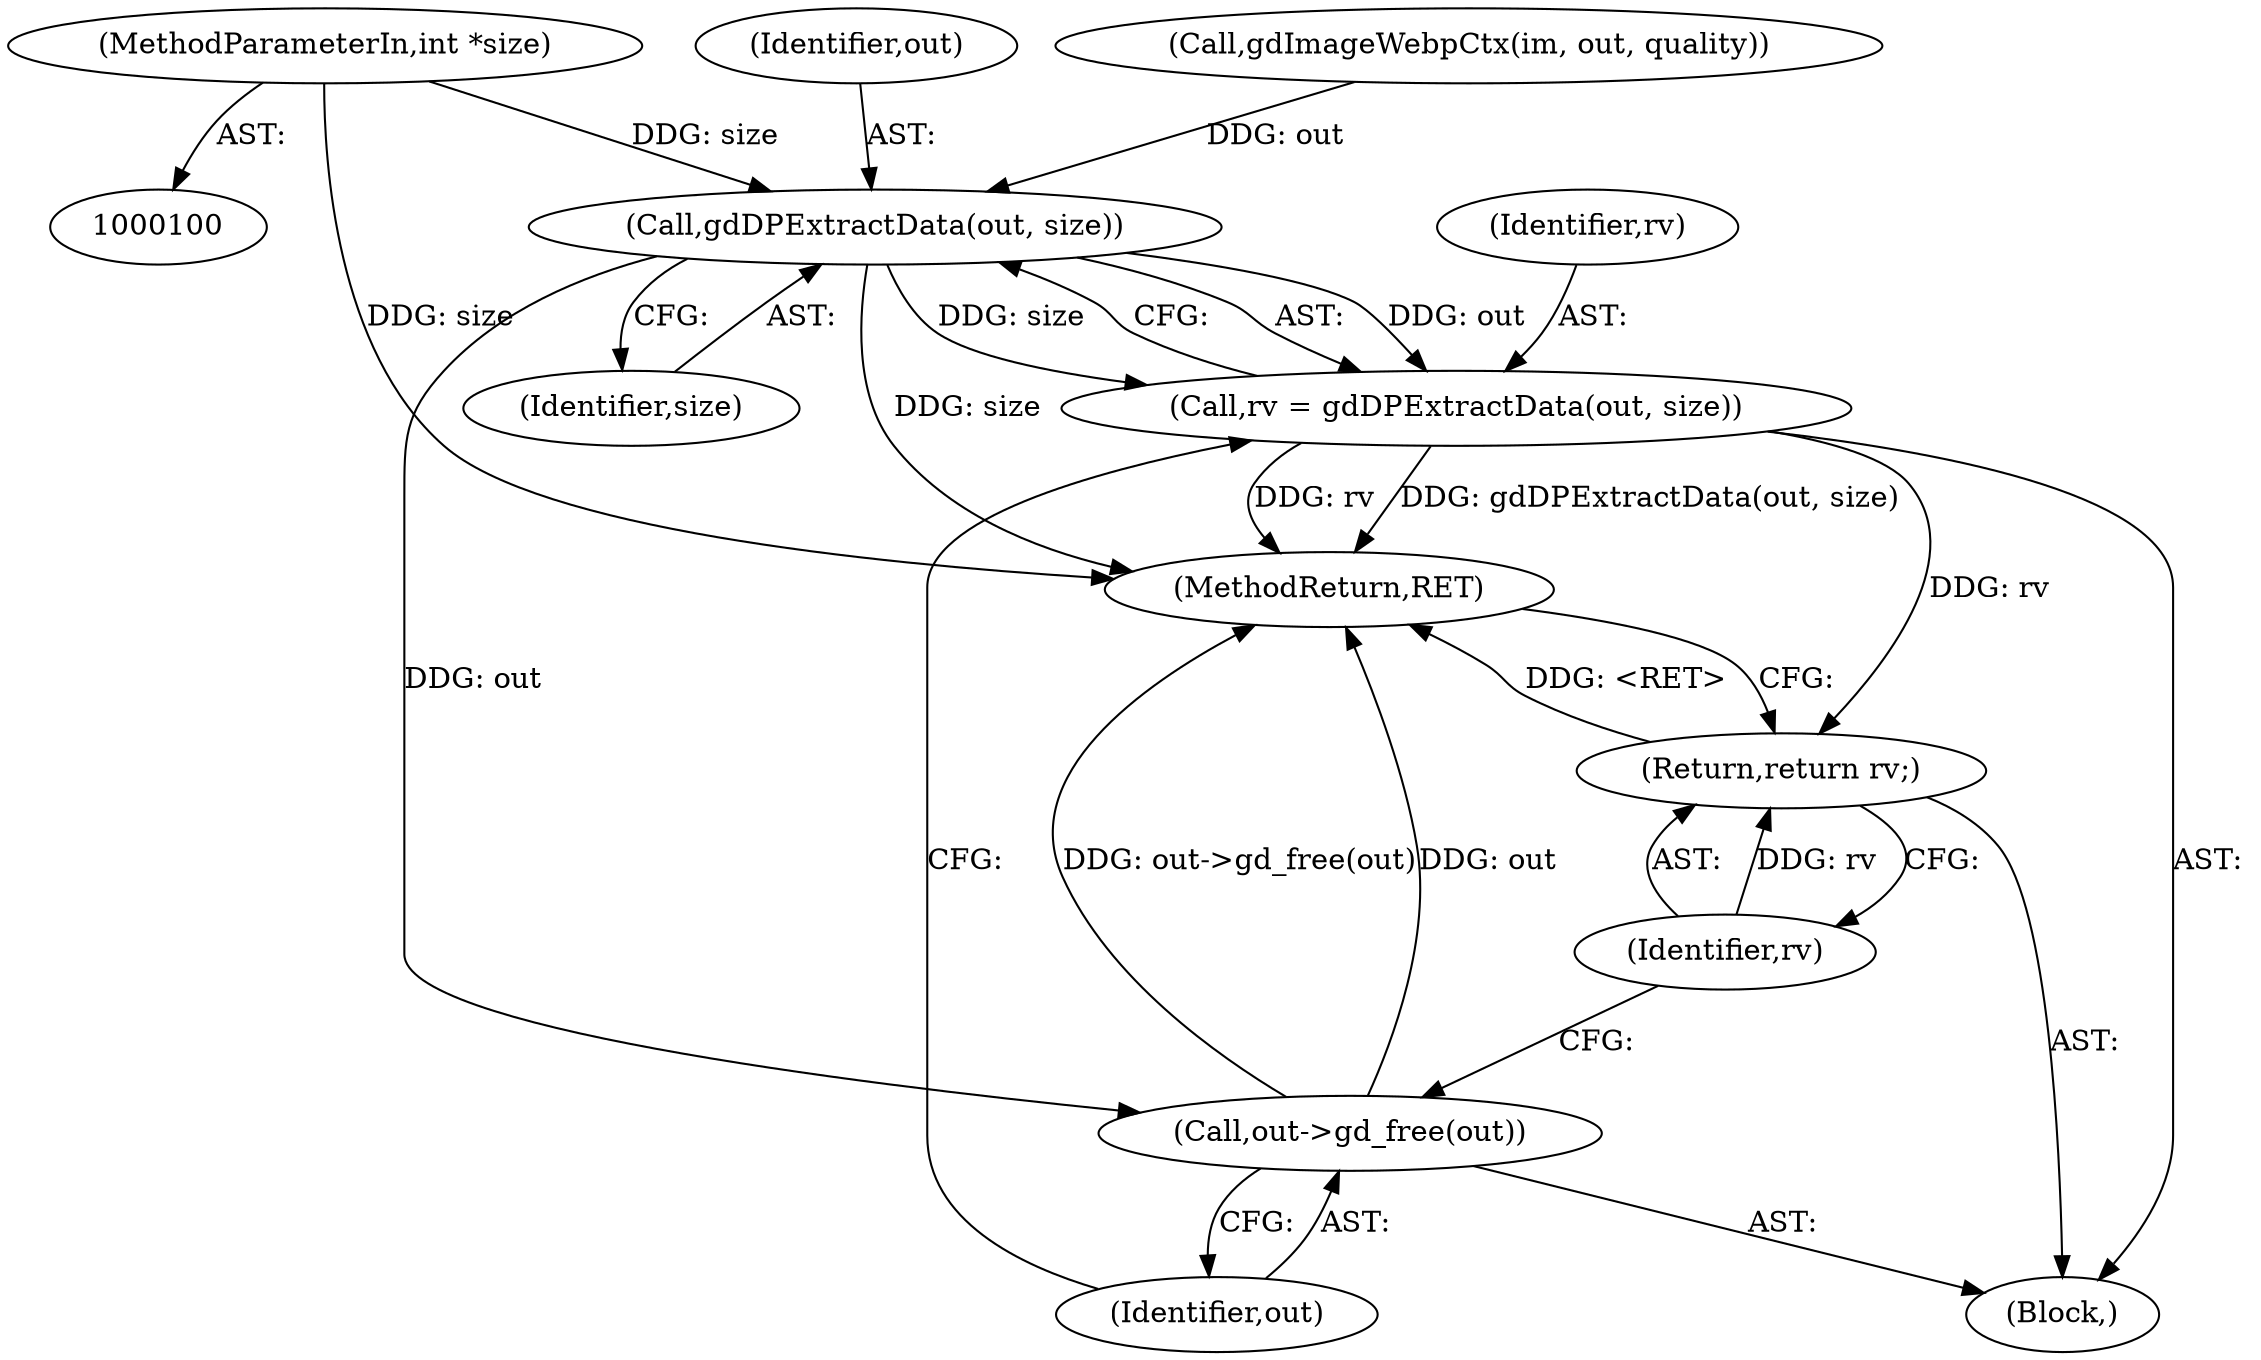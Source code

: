 digraph "1_libgd_a49feeae76d41959d85ee733925a4cf40bac61b2_3@pointer" {
"1000102" [label="(MethodParameterIn,int *size)"];
"1000125" [label="(Call,gdDPExtractData(out, size))"];
"1000123" [label="(Call,rv = gdDPExtractData(out, size))"];
"1000130" [label="(Return,return rv;)"];
"1000128" [label="(Call,out->gd_free(out))"];
"1000131" [label="(Identifier,rv)"];
"1000129" [label="(Identifier,out)"];
"1000130" [label="(Return,return rv;)"];
"1000127" [label="(Identifier,size)"];
"1000128" [label="(Call,out->gd_free(out))"];
"1000119" [label="(Call,gdImageWebpCtx(im, out, quality))"];
"1000125" [label="(Call,gdDPExtractData(out, size))"];
"1000124" [label="(Identifier,rv)"];
"1000102" [label="(MethodParameterIn,int *size)"];
"1000126" [label="(Identifier,out)"];
"1000104" [label="(Block,)"];
"1000132" [label="(MethodReturn,RET)"];
"1000123" [label="(Call,rv = gdDPExtractData(out, size))"];
"1000102" -> "1000100"  [label="AST: "];
"1000102" -> "1000132"  [label="DDG: size"];
"1000102" -> "1000125"  [label="DDG: size"];
"1000125" -> "1000123"  [label="AST: "];
"1000125" -> "1000127"  [label="CFG: "];
"1000126" -> "1000125"  [label="AST: "];
"1000127" -> "1000125"  [label="AST: "];
"1000123" -> "1000125"  [label="CFG: "];
"1000125" -> "1000132"  [label="DDG: size"];
"1000125" -> "1000123"  [label="DDG: out"];
"1000125" -> "1000123"  [label="DDG: size"];
"1000119" -> "1000125"  [label="DDG: out"];
"1000125" -> "1000128"  [label="DDG: out"];
"1000123" -> "1000104"  [label="AST: "];
"1000124" -> "1000123"  [label="AST: "];
"1000129" -> "1000123"  [label="CFG: "];
"1000123" -> "1000132"  [label="DDG: gdDPExtractData(out, size)"];
"1000123" -> "1000132"  [label="DDG: rv"];
"1000123" -> "1000130"  [label="DDG: rv"];
"1000130" -> "1000104"  [label="AST: "];
"1000130" -> "1000131"  [label="CFG: "];
"1000131" -> "1000130"  [label="AST: "];
"1000132" -> "1000130"  [label="CFG: "];
"1000130" -> "1000132"  [label="DDG: <RET>"];
"1000131" -> "1000130"  [label="DDG: rv"];
"1000128" -> "1000104"  [label="AST: "];
"1000128" -> "1000129"  [label="CFG: "];
"1000129" -> "1000128"  [label="AST: "];
"1000131" -> "1000128"  [label="CFG: "];
"1000128" -> "1000132"  [label="DDG: out->gd_free(out)"];
"1000128" -> "1000132"  [label="DDG: out"];
}
